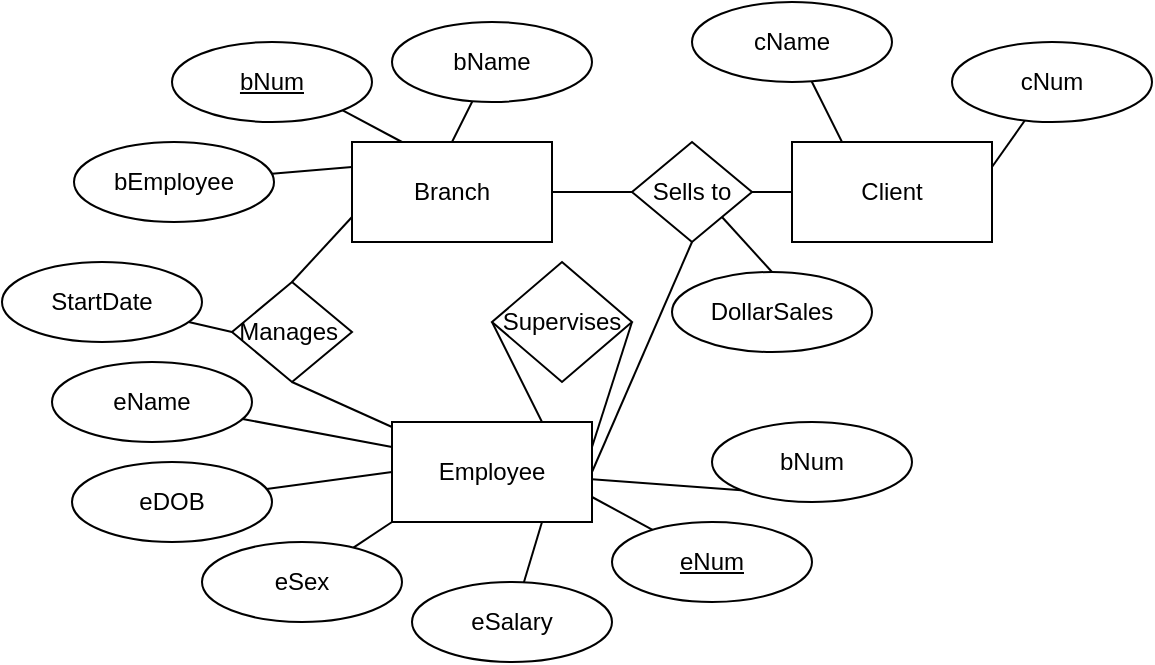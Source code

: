 <mxfile version="24.8.3">
  <diagram id="R2lEEEUBdFMjLlhIrx00" name="Page-1">
    <mxGraphModel dx="646" dy="345" grid="1" gridSize="10" guides="1" tooltips="1" connect="1" arrows="1" fold="1" page="1" pageScale="1" pageWidth="850" pageHeight="1100" math="0" shadow="0" extFonts="Permanent Marker^https://fonts.googleapis.com/css?family=Permanent+Marker">
      <root>
        <mxCell id="0" />
        <mxCell id="1" parent="0" />
        <mxCell id="Oi1S64GzBulodLDOKAPP-33" style="edgeStyle=orthogonalEdgeStyle;rounded=0;orthogonalLoop=1;jettySize=auto;html=1;entryX=0;entryY=0.5;entryDx=0;entryDy=0;endArrow=none;endFill=0;" edge="1" parent="1" source="Oi1S64GzBulodLDOKAPP-1" target="Oi1S64GzBulodLDOKAPP-32">
          <mxGeometry relative="1" as="geometry" />
        </mxCell>
        <mxCell id="Oi1S64GzBulodLDOKAPP-1" value="Branch" style="html=1;dashed=0;whiteSpace=wrap;" vertex="1" parent="1">
          <mxGeometry x="270" y="100" width="100" height="50" as="geometry" />
        </mxCell>
        <mxCell id="Oi1S64GzBulodLDOKAPP-12" style="rounded=0;orthogonalLoop=1;jettySize=auto;html=1;exitX=1;exitY=1;exitDx=0;exitDy=0;entryX=0.25;entryY=0;entryDx=0;entryDy=0;endArrow=none;endFill=0;" edge="1" parent="1" source="Oi1S64GzBulodLDOKAPP-2" target="Oi1S64GzBulodLDOKAPP-1">
          <mxGeometry relative="1" as="geometry" />
        </mxCell>
        <mxCell id="Oi1S64GzBulodLDOKAPP-2" value="&lt;u&gt;bNum&lt;/u&gt;" style="ellipse;whiteSpace=wrap;html=1;align=center;" vertex="1" parent="1">
          <mxGeometry x="180" y="50" width="100" height="40" as="geometry" />
        </mxCell>
        <mxCell id="Oi1S64GzBulodLDOKAPP-14" style="rounded=0;orthogonalLoop=1;jettySize=auto;html=1;entryX=0.5;entryY=0;entryDx=0;entryDy=0;endArrow=none;endFill=0;" edge="1" parent="1" source="Oi1S64GzBulodLDOKAPP-3" target="Oi1S64GzBulodLDOKAPP-1">
          <mxGeometry relative="1" as="geometry" />
        </mxCell>
        <mxCell id="Oi1S64GzBulodLDOKAPP-3" value="bName" style="ellipse;whiteSpace=wrap;html=1;align=center;" vertex="1" parent="1">
          <mxGeometry x="290" y="40" width="100" height="40" as="geometry" />
        </mxCell>
        <mxCell id="Oi1S64GzBulodLDOKAPP-11" style="rounded=0;orthogonalLoop=1;jettySize=auto;html=1;entryX=0;entryY=0.25;entryDx=0;entryDy=0;endArrow=none;endFill=0;" edge="1" parent="1" source="Oi1S64GzBulodLDOKAPP-4" target="Oi1S64GzBulodLDOKAPP-1">
          <mxGeometry relative="1" as="geometry" />
        </mxCell>
        <mxCell id="Oi1S64GzBulodLDOKAPP-4" value="bEmployee" style="ellipse;whiteSpace=wrap;html=1;align=center;" vertex="1" parent="1">
          <mxGeometry x="131" y="100" width="100" height="40" as="geometry" />
        </mxCell>
        <mxCell id="Oi1S64GzBulodLDOKAPP-34" style="rounded=0;orthogonalLoop=1;jettySize=auto;html=1;entryX=1;entryY=0.5;entryDx=0;entryDy=0;endArrow=none;endFill=0;" edge="1" parent="1" source="Oi1S64GzBulodLDOKAPP-5" target="Oi1S64GzBulodLDOKAPP-32">
          <mxGeometry relative="1" as="geometry" />
        </mxCell>
        <mxCell id="Oi1S64GzBulodLDOKAPP-5" value="Client" style="html=1;dashed=0;whiteSpace=wrap;" vertex="1" parent="1">
          <mxGeometry x="490" y="100" width="100" height="50" as="geometry" />
        </mxCell>
        <mxCell id="Oi1S64GzBulodLDOKAPP-35" style="edgeStyle=none;rounded=0;orthogonalLoop=1;jettySize=auto;html=1;entryX=0.25;entryY=0;entryDx=0;entryDy=0;endArrow=none;endFill=0;" edge="1" parent="1" source="Oi1S64GzBulodLDOKAPP-7" target="Oi1S64GzBulodLDOKAPP-5">
          <mxGeometry relative="1" as="geometry" />
        </mxCell>
        <mxCell id="Oi1S64GzBulodLDOKAPP-7" value="cName" style="ellipse;whiteSpace=wrap;html=1;align=center;" vertex="1" parent="1">
          <mxGeometry x="440" y="30" width="100" height="40" as="geometry" />
        </mxCell>
        <mxCell id="Oi1S64GzBulodLDOKAPP-36" style="edgeStyle=none;rounded=0;orthogonalLoop=1;jettySize=auto;html=1;entryX=1;entryY=0.25;entryDx=0;entryDy=0;endArrow=none;endFill=0;" edge="1" parent="1" source="Oi1S64GzBulodLDOKAPP-8" target="Oi1S64GzBulodLDOKAPP-5">
          <mxGeometry relative="1" as="geometry" />
        </mxCell>
        <mxCell id="Oi1S64GzBulodLDOKAPP-8" value="cNum" style="ellipse;whiteSpace=wrap;html=1;align=center;" vertex="1" parent="1">
          <mxGeometry x="570" y="50" width="100" height="40" as="geometry" />
        </mxCell>
        <mxCell id="Oi1S64GzBulodLDOKAPP-38" style="edgeStyle=none;rounded=0;orthogonalLoop=1;jettySize=auto;html=1;exitX=0.75;exitY=0;exitDx=0;exitDy=0;entryX=0;entryY=0.5;entryDx=0;entryDy=0;endArrow=none;endFill=0;" edge="1" parent="1" source="Oi1S64GzBulodLDOKAPP-9" target="Oi1S64GzBulodLDOKAPP-37">
          <mxGeometry relative="1" as="geometry" />
        </mxCell>
        <mxCell id="Oi1S64GzBulodLDOKAPP-39" style="edgeStyle=none;rounded=0;orthogonalLoop=1;jettySize=auto;html=1;exitX=1;exitY=0.25;exitDx=0;exitDy=0;entryX=1;entryY=0.5;entryDx=0;entryDy=0;endArrow=none;endFill=0;" edge="1" parent="1" source="Oi1S64GzBulodLDOKAPP-9" target="Oi1S64GzBulodLDOKAPP-37">
          <mxGeometry relative="1" as="geometry">
            <mxPoint x="340" y="240.0" as="targetPoint" />
          </mxGeometry>
        </mxCell>
        <mxCell id="Oi1S64GzBulodLDOKAPP-41" style="edgeStyle=none;rounded=0;orthogonalLoop=1;jettySize=auto;html=1;entryX=0;entryY=1;entryDx=0;entryDy=0;endArrow=none;endFill=0;" edge="1" parent="1" source="Oi1S64GzBulodLDOKAPP-9" target="Oi1S64GzBulodLDOKAPP-40">
          <mxGeometry relative="1" as="geometry" />
        </mxCell>
        <mxCell id="Oi1S64GzBulodLDOKAPP-42" style="edgeStyle=none;rounded=0;orthogonalLoop=1;jettySize=auto;html=1;entryX=0.5;entryY=1;entryDx=0;entryDy=0;exitX=1;exitY=0.5;exitDx=0;exitDy=0;endArrow=none;endFill=0;" edge="1" parent="1" source="Oi1S64GzBulodLDOKAPP-9" target="Oi1S64GzBulodLDOKAPP-32">
          <mxGeometry relative="1" as="geometry" />
        </mxCell>
        <mxCell id="Oi1S64GzBulodLDOKAPP-9" value="Employee" style="html=1;dashed=0;whiteSpace=wrap;" vertex="1" parent="1">
          <mxGeometry x="290" y="240" width="100" height="50" as="geometry" />
        </mxCell>
        <mxCell id="Oi1S64GzBulodLDOKAPP-20" style="rounded=0;orthogonalLoop=1;jettySize=auto;html=1;entryX=0;entryY=0.25;entryDx=0;entryDy=0;endArrow=none;endFill=0;" edge="1" parent="1" source="Oi1S64GzBulodLDOKAPP-10" target="Oi1S64GzBulodLDOKAPP-9">
          <mxGeometry relative="1" as="geometry" />
        </mxCell>
        <mxCell id="Oi1S64GzBulodLDOKAPP-10" value="eName" style="ellipse;whiteSpace=wrap;html=1;align=center;" vertex="1" parent="1">
          <mxGeometry x="120" y="210" width="100" height="40" as="geometry" />
        </mxCell>
        <mxCell id="Oi1S64GzBulodLDOKAPP-21" style="rounded=0;orthogonalLoop=1;jettySize=auto;html=1;entryX=0;entryY=0.5;entryDx=0;entryDy=0;endArrow=none;endFill=0;" edge="1" parent="1" source="Oi1S64GzBulodLDOKAPP-15" target="Oi1S64GzBulodLDOKAPP-9">
          <mxGeometry relative="1" as="geometry" />
        </mxCell>
        <mxCell id="Oi1S64GzBulodLDOKAPP-15" value="eDOB" style="ellipse;whiteSpace=wrap;html=1;align=center;" vertex="1" parent="1">
          <mxGeometry x="130" y="260" width="100" height="40" as="geometry" />
        </mxCell>
        <mxCell id="Oi1S64GzBulodLDOKAPP-24" style="rounded=0;orthogonalLoop=1;jettySize=auto;html=1;endArrow=none;endFill=0;entryX=0;entryY=1;entryDx=0;entryDy=0;" edge="1" parent="1" source="Oi1S64GzBulodLDOKAPP-16" target="Oi1S64GzBulodLDOKAPP-9">
          <mxGeometry relative="1" as="geometry">
            <mxPoint x="235.0" y="290" as="targetPoint" />
          </mxGeometry>
        </mxCell>
        <mxCell id="Oi1S64GzBulodLDOKAPP-16" value="eSex" style="ellipse;whiteSpace=wrap;html=1;align=center;" vertex="1" parent="1">
          <mxGeometry x="195" y="300" width="100" height="40" as="geometry" />
        </mxCell>
        <mxCell id="Oi1S64GzBulodLDOKAPP-23" style="rounded=0;orthogonalLoop=1;jettySize=auto;html=1;entryX=0.75;entryY=1;entryDx=0;entryDy=0;endArrow=none;endFill=0;" edge="1" parent="1" source="Oi1S64GzBulodLDOKAPP-17" target="Oi1S64GzBulodLDOKAPP-9">
          <mxGeometry relative="1" as="geometry" />
        </mxCell>
        <mxCell id="Oi1S64GzBulodLDOKAPP-17" value="eSalary" style="ellipse;whiteSpace=wrap;html=1;align=center;" vertex="1" parent="1">
          <mxGeometry x="300" y="320" width="100" height="40" as="geometry" />
        </mxCell>
        <mxCell id="Oi1S64GzBulodLDOKAPP-22" style="rounded=0;orthogonalLoop=1;jettySize=auto;html=1;entryX=1;entryY=0.75;entryDx=0;entryDy=0;endArrow=none;endFill=0;" edge="1" parent="1" source="Oi1S64GzBulodLDOKAPP-18" target="Oi1S64GzBulodLDOKAPP-9">
          <mxGeometry relative="1" as="geometry" />
        </mxCell>
        <mxCell id="Oi1S64GzBulodLDOKAPP-18" value="&lt;u&gt;eNum&lt;/u&gt;" style="ellipse;whiteSpace=wrap;html=1;align=center;" vertex="1" parent="1">
          <mxGeometry x="400" y="290" width="100" height="40" as="geometry" />
        </mxCell>
        <mxCell id="Oi1S64GzBulodLDOKAPP-29" style="rounded=0;orthogonalLoop=1;jettySize=auto;html=1;entryX=0;entryY=0.75;entryDx=0;entryDy=0;endArrow=none;endFill=0;exitX=0.5;exitY=0;exitDx=0;exitDy=0;" edge="1" parent="1" source="Oi1S64GzBulodLDOKAPP-25" target="Oi1S64GzBulodLDOKAPP-1">
          <mxGeometry relative="1" as="geometry" />
        </mxCell>
        <mxCell id="Oi1S64GzBulodLDOKAPP-25" value="Manages&amp;nbsp;" style="shape=rhombus;html=1;dashed=0;whiteSpace=wrap;perimeter=rhombusPerimeter;" vertex="1" parent="1">
          <mxGeometry x="210" y="170" width="60" height="50" as="geometry" />
        </mxCell>
        <mxCell id="Oi1S64GzBulodLDOKAPP-28" style="rounded=0;orthogonalLoop=1;jettySize=auto;html=1;entryX=0.5;entryY=1;entryDx=0;entryDy=0;endArrow=none;endFill=0;" edge="1" parent="1" source="Oi1S64GzBulodLDOKAPP-9" target="Oi1S64GzBulodLDOKAPP-25">
          <mxGeometry relative="1" as="geometry" />
        </mxCell>
        <mxCell id="Oi1S64GzBulodLDOKAPP-31" style="rounded=0;orthogonalLoop=1;jettySize=auto;html=1;entryX=0;entryY=0.5;entryDx=0;entryDy=0;endArrow=none;endFill=0;" edge="1" parent="1" source="Oi1S64GzBulodLDOKAPP-30" target="Oi1S64GzBulodLDOKAPP-25">
          <mxGeometry relative="1" as="geometry" />
        </mxCell>
        <mxCell id="Oi1S64GzBulodLDOKAPP-30" value="StartDate" style="ellipse;whiteSpace=wrap;html=1;align=center;" vertex="1" parent="1">
          <mxGeometry x="95" y="160" width="100" height="40" as="geometry" />
        </mxCell>
        <mxCell id="Oi1S64GzBulodLDOKAPP-32" value="Sells to" style="shape=rhombus;html=1;dashed=0;whiteSpace=wrap;perimeter=rhombusPerimeter;" vertex="1" parent="1">
          <mxGeometry x="410" y="100" width="60" height="50" as="geometry" />
        </mxCell>
        <mxCell id="Oi1S64GzBulodLDOKAPP-37" value="Supervises" style="shape=rhombus;html=1;dashed=0;whiteSpace=wrap;perimeter=rhombusPerimeter;" vertex="1" parent="1">
          <mxGeometry x="340" y="160" width="70" height="60" as="geometry" />
        </mxCell>
        <mxCell id="Oi1S64GzBulodLDOKAPP-40" value="bNum" style="ellipse;whiteSpace=wrap;html=1;align=center;" vertex="1" parent="1">
          <mxGeometry x="450" y="240" width="100" height="40" as="geometry" />
        </mxCell>
        <mxCell id="Oi1S64GzBulodLDOKAPP-43" value="DollarSales" style="ellipse;whiteSpace=wrap;html=1;align=center;" vertex="1" parent="1">
          <mxGeometry x="430" y="165" width="100" height="40" as="geometry" />
        </mxCell>
        <mxCell id="Oi1S64GzBulodLDOKAPP-44" style="edgeStyle=none;rounded=0;orthogonalLoop=1;jettySize=auto;html=1;exitX=1;exitY=1;exitDx=0;exitDy=0;entryX=0.5;entryY=0;entryDx=0;entryDy=0;endArrow=none;endFill=0;" edge="1" parent="1" source="Oi1S64GzBulodLDOKAPP-32" target="Oi1S64GzBulodLDOKAPP-43">
          <mxGeometry relative="1" as="geometry" />
        </mxCell>
      </root>
    </mxGraphModel>
  </diagram>
</mxfile>
